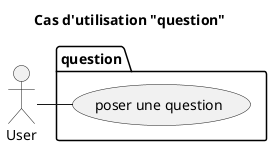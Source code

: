 @startuml 03_UC_question
title Cas d'utilisation "question"
package question{
    (poser une question) as ASK
}
actor User

User - ASK

@enduml